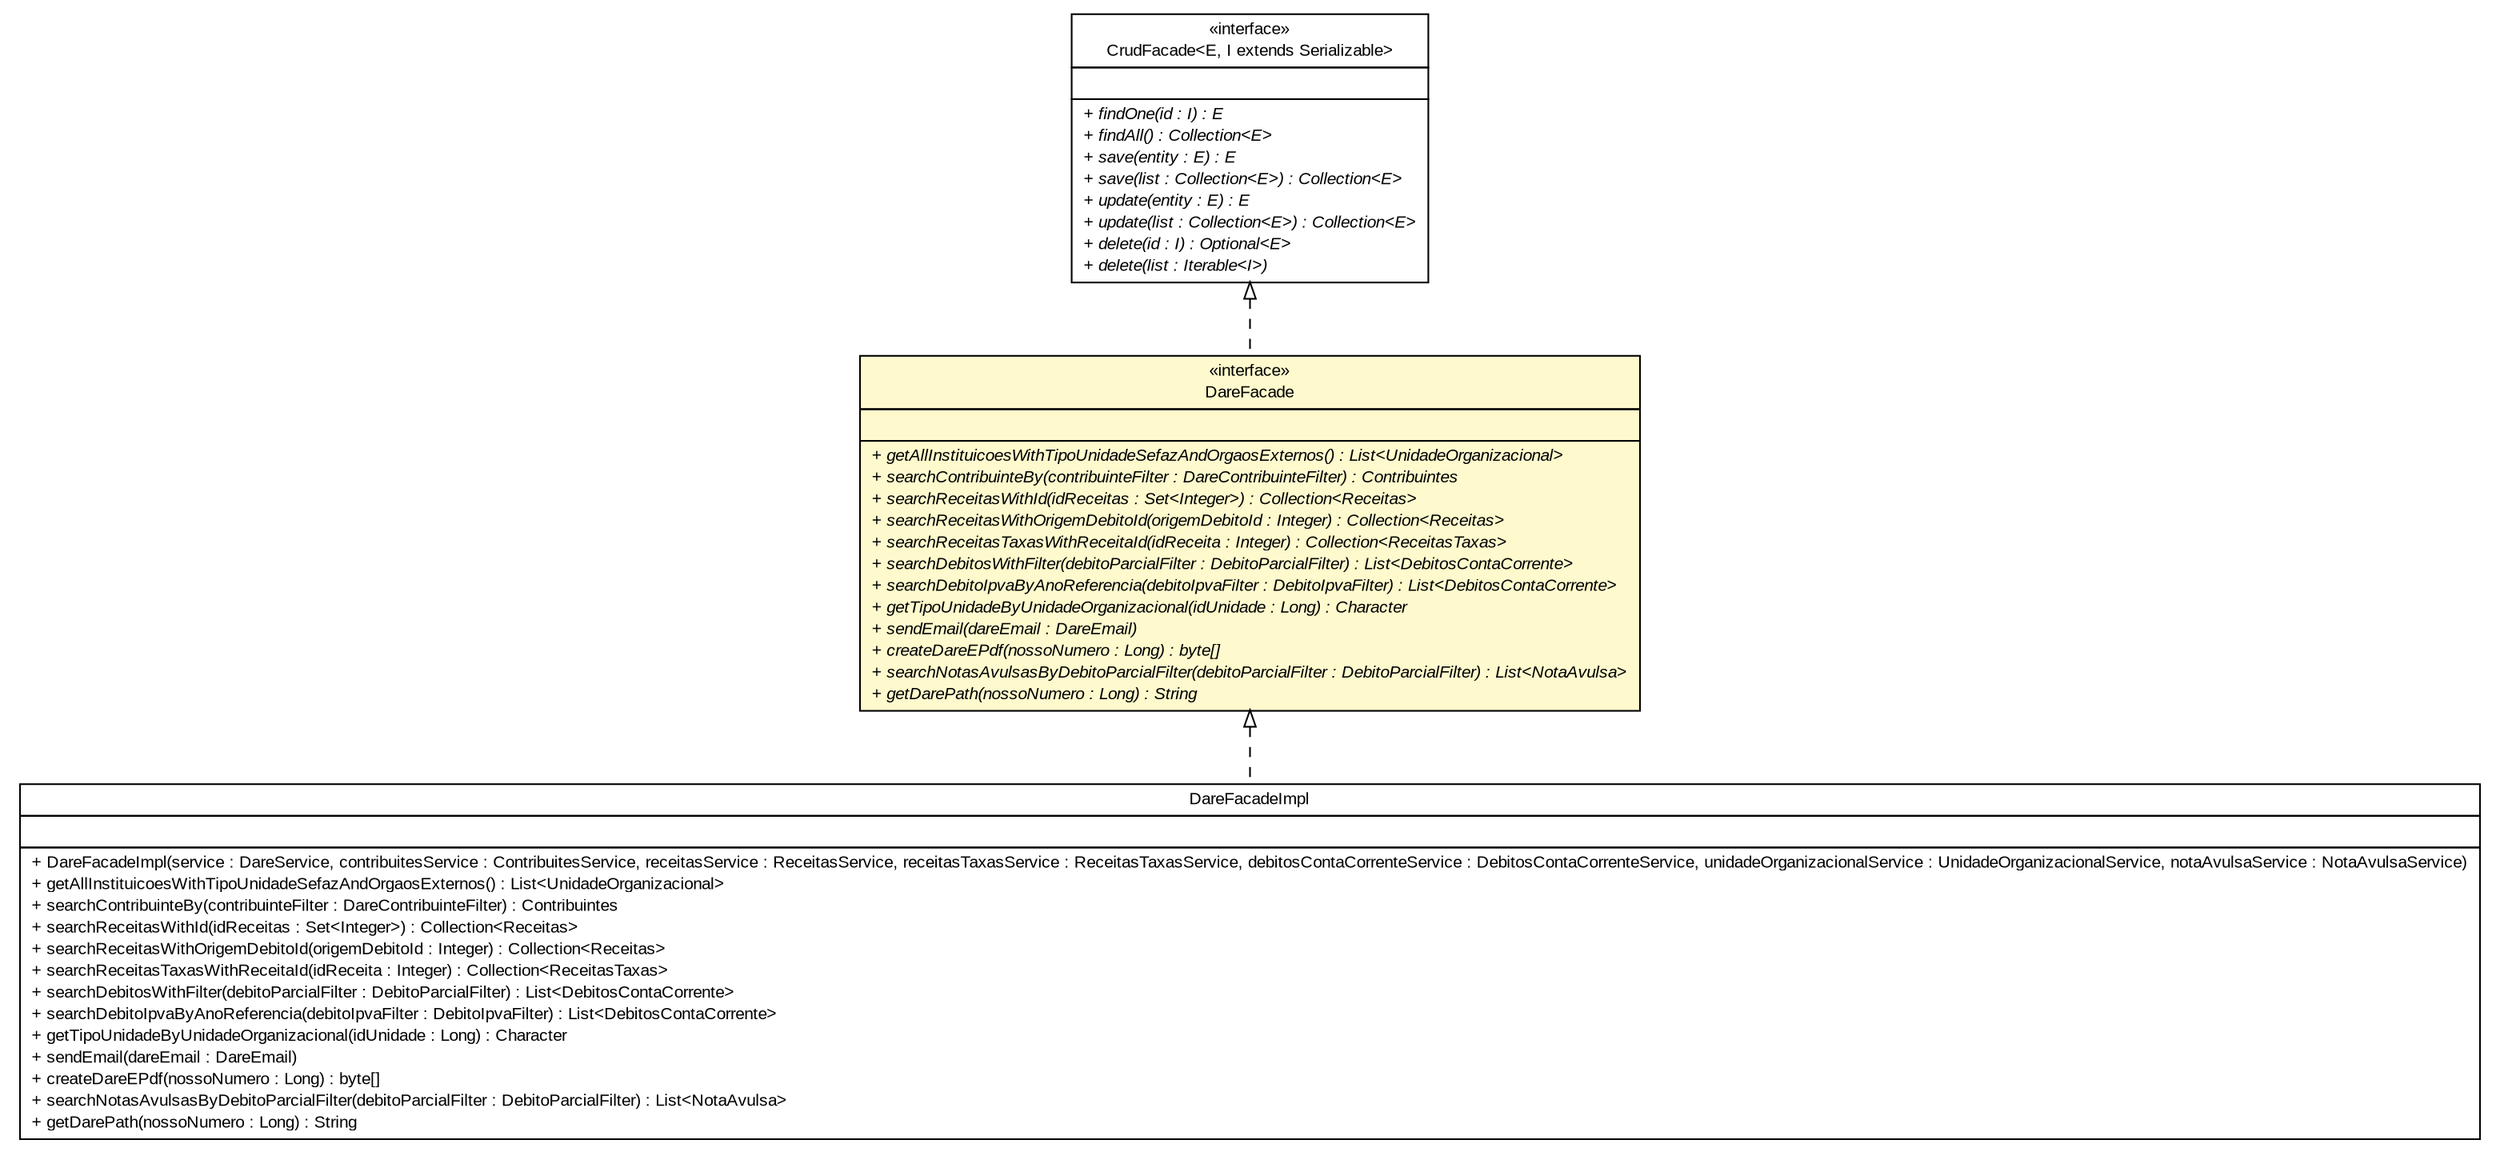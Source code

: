 #!/usr/local/bin/dot
#
# Class diagram 
# Generated by UMLGraph version R5_6 (http://www.umlgraph.org/)
#

digraph G {
	edge [fontname="arial",fontsize=10,labelfontname="arial",labelfontsize=10];
	node [fontname="arial",fontsize=10,shape=plaintext];
	nodesep=0.25;
	ranksep=0.5;
	// br.gov.to.sefaz.business.facade.CrudFacade<E, I extends java.io.Serializable>
	c449286 [label=<<table title="br.gov.to.sefaz.business.facade.CrudFacade" border="0" cellborder="1" cellspacing="0" cellpadding="2" port="p" href="../../../business/facade/CrudFacade.html">
		<tr><td><table border="0" cellspacing="0" cellpadding="1">
<tr><td align="center" balign="center"> &#171;interface&#187; </td></tr>
<tr><td align="center" balign="center"> CrudFacade&lt;E, I extends Serializable&gt; </td></tr>
		</table></td></tr>
		<tr><td><table border="0" cellspacing="0" cellpadding="1">
<tr><td align="left" balign="left">  </td></tr>
		</table></td></tr>
		<tr><td><table border="0" cellspacing="0" cellpadding="1">
<tr><td align="left" balign="left"><font face="arial italic" point-size="10.0"> + findOne(id : I) : E </font></td></tr>
<tr><td align="left" balign="left"><font face="arial italic" point-size="10.0"> + findAll() : Collection&lt;E&gt; </font></td></tr>
<tr><td align="left" balign="left"><font face="arial italic" point-size="10.0"> + save(entity : E) : E </font></td></tr>
<tr><td align="left" balign="left"><font face="arial italic" point-size="10.0"> + save(list : Collection&lt;E&gt;) : Collection&lt;E&gt; </font></td></tr>
<tr><td align="left" balign="left"><font face="arial italic" point-size="10.0"> + update(entity : E) : E </font></td></tr>
<tr><td align="left" balign="left"><font face="arial italic" point-size="10.0"> + update(list : Collection&lt;E&gt;) : Collection&lt;E&gt; </font></td></tr>
<tr><td align="left" balign="left"><font face="arial italic" point-size="10.0"> + delete(id : I) : Optional&lt;E&gt; </font></td></tr>
<tr><td align="left" balign="left"><font face="arial italic" point-size="10.0"> + delete(list : Iterable&lt;I&gt;) </font></td></tr>
		</table></td></tr>
		</table>>, URL="../../../business/facade/CrudFacade.html", fontname="arial", fontcolor="black", fontsize=10.0];
	// br.gov.to.sefaz.arr.dare.facade.DareFacade
	c449638 [label=<<table title="br.gov.to.sefaz.arr.dare.facade.DareFacade" border="0" cellborder="1" cellspacing="0" cellpadding="2" port="p" bgcolor="lemonChiffon" href="./DareFacade.html">
		<tr><td><table border="0" cellspacing="0" cellpadding="1">
<tr><td align="center" balign="center"> &#171;interface&#187; </td></tr>
<tr><td align="center" balign="center"> DareFacade </td></tr>
		</table></td></tr>
		<tr><td><table border="0" cellspacing="0" cellpadding="1">
<tr><td align="left" balign="left">  </td></tr>
		</table></td></tr>
		<tr><td><table border="0" cellspacing="0" cellpadding="1">
<tr><td align="left" balign="left"><font face="arial italic" point-size="10.0"> + getAllInstituicoesWithTipoUnidadeSefazAndOrgaosExternos() : List&lt;UnidadeOrganizacional&gt; </font></td></tr>
<tr><td align="left" balign="left"><font face="arial italic" point-size="10.0"> + searchContribuinteBy(contribuinteFilter : DareContribuinteFilter) : Contribuintes </font></td></tr>
<tr><td align="left" balign="left"><font face="arial italic" point-size="10.0"> + searchReceitasWithId(idReceitas : Set&lt;Integer&gt;) : Collection&lt;Receitas&gt; </font></td></tr>
<tr><td align="left" balign="left"><font face="arial italic" point-size="10.0"> + searchReceitasWithOrigemDebitoId(origemDebitoId : Integer) : Collection&lt;Receitas&gt; </font></td></tr>
<tr><td align="left" balign="left"><font face="arial italic" point-size="10.0"> + searchReceitasTaxasWithReceitaId(idReceita : Integer) : Collection&lt;ReceitasTaxas&gt; </font></td></tr>
<tr><td align="left" balign="left"><font face="arial italic" point-size="10.0"> + searchDebitosWithFilter(debitoParcialFilter : DebitoParcialFilter) : List&lt;DebitosContaCorrente&gt; </font></td></tr>
<tr><td align="left" balign="left"><font face="arial italic" point-size="10.0"> + searchDebitoIpvaByAnoReferencia(debitoIpvaFilter : DebitoIpvaFilter) : List&lt;DebitosContaCorrente&gt; </font></td></tr>
<tr><td align="left" balign="left"><font face="arial italic" point-size="10.0"> + getTipoUnidadeByUnidadeOrganizacional(idUnidade : Long) : Character </font></td></tr>
<tr><td align="left" balign="left"><font face="arial italic" point-size="10.0"> + sendEmail(dareEmail : DareEmail) </font></td></tr>
<tr><td align="left" balign="left"><font face="arial italic" point-size="10.0"> + createDareEPdf(nossoNumero : Long) : byte[] </font></td></tr>
<tr><td align="left" balign="left"><font face="arial italic" point-size="10.0"> + searchNotasAvulsasByDebitoParcialFilter(debitoParcialFilter : DebitoParcialFilter) : List&lt;NotaAvulsa&gt; </font></td></tr>
<tr><td align="left" balign="left"><font face="arial italic" point-size="10.0"> + getDarePath(nossoNumero : Long) : String </font></td></tr>
		</table></td></tr>
		</table>>, URL="./DareFacade.html", fontname="arial", fontcolor="black", fontsize=10.0];
	// br.gov.to.sefaz.arr.dare.facade.impl.DareFacadeImpl
	c449639 [label=<<table title="br.gov.to.sefaz.arr.dare.facade.impl.DareFacadeImpl" border="0" cellborder="1" cellspacing="0" cellpadding="2" port="p" href="./impl/DareFacadeImpl.html">
		<tr><td><table border="0" cellspacing="0" cellpadding="1">
<tr><td align="center" balign="center"> DareFacadeImpl </td></tr>
		</table></td></tr>
		<tr><td><table border="0" cellspacing="0" cellpadding="1">
<tr><td align="left" balign="left">  </td></tr>
		</table></td></tr>
		<tr><td><table border="0" cellspacing="0" cellpadding="1">
<tr><td align="left" balign="left"> + DareFacadeImpl(service : DareService, contribuitesService : ContribuitesService, receitasService : ReceitasService, receitasTaxasService : ReceitasTaxasService, debitosContaCorrenteService : DebitosContaCorrenteService, unidadeOrganizacionalService : UnidadeOrganizacionalService, notaAvulsaService : NotaAvulsaService) </td></tr>
<tr><td align="left" balign="left"> + getAllInstituicoesWithTipoUnidadeSefazAndOrgaosExternos() : List&lt;UnidadeOrganizacional&gt; </td></tr>
<tr><td align="left" balign="left"> + searchContribuinteBy(contribuinteFilter : DareContribuinteFilter) : Contribuintes </td></tr>
<tr><td align="left" balign="left"> + searchReceitasWithId(idReceitas : Set&lt;Integer&gt;) : Collection&lt;Receitas&gt; </td></tr>
<tr><td align="left" balign="left"> + searchReceitasWithOrigemDebitoId(origemDebitoId : Integer) : Collection&lt;Receitas&gt; </td></tr>
<tr><td align="left" balign="left"> + searchReceitasTaxasWithReceitaId(idReceita : Integer) : Collection&lt;ReceitasTaxas&gt; </td></tr>
<tr><td align="left" balign="left"> + searchDebitosWithFilter(debitoParcialFilter : DebitoParcialFilter) : List&lt;DebitosContaCorrente&gt; </td></tr>
<tr><td align="left" balign="left"> + searchDebitoIpvaByAnoReferencia(debitoIpvaFilter : DebitoIpvaFilter) : List&lt;DebitosContaCorrente&gt; </td></tr>
<tr><td align="left" balign="left"> + getTipoUnidadeByUnidadeOrganizacional(idUnidade : Long) : Character </td></tr>
<tr><td align="left" balign="left"> + sendEmail(dareEmail : DareEmail) </td></tr>
<tr><td align="left" balign="left"> + createDareEPdf(nossoNumero : Long) : byte[] </td></tr>
<tr><td align="left" balign="left"> + searchNotasAvulsasByDebitoParcialFilter(debitoParcialFilter : DebitoParcialFilter) : List&lt;NotaAvulsa&gt; </td></tr>
<tr><td align="left" balign="left"> + getDarePath(nossoNumero : Long) : String </td></tr>
		</table></td></tr>
		</table>>, URL="./impl/DareFacadeImpl.html", fontname="arial", fontcolor="black", fontsize=10.0];
	//br.gov.to.sefaz.arr.dare.facade.DareFacade implements br.gov.to.sefaz.business.facade.CrudFacade<E, I extends java.io.Serializable>
	c449286:p -> c449638:p [dir=back,arrowtail=empty,style=dashed];
	//br.gov.to.sefaz.arr.dare.facade.impl.DareFacadeImpl implements br.gov.to.sefaz.arr.dare.facade.DareFacade
	c449638:p -> c449639:p [dir=back,arrowtail=empty,style=dashed];
}

